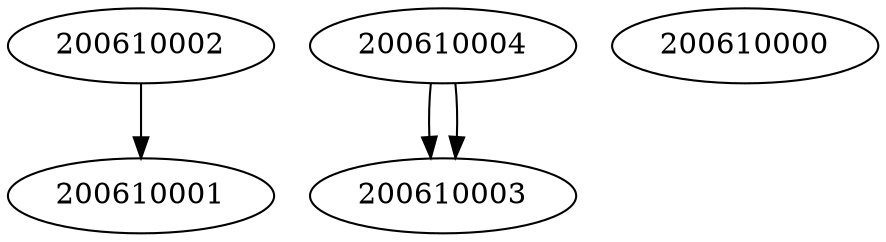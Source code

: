 digraph g {
200610002;
200610001;
200610004;
200610000;
200610003;

200610002 -> 200610001;
200610004 -> 200610003;
200610004 -> 200610003;
}